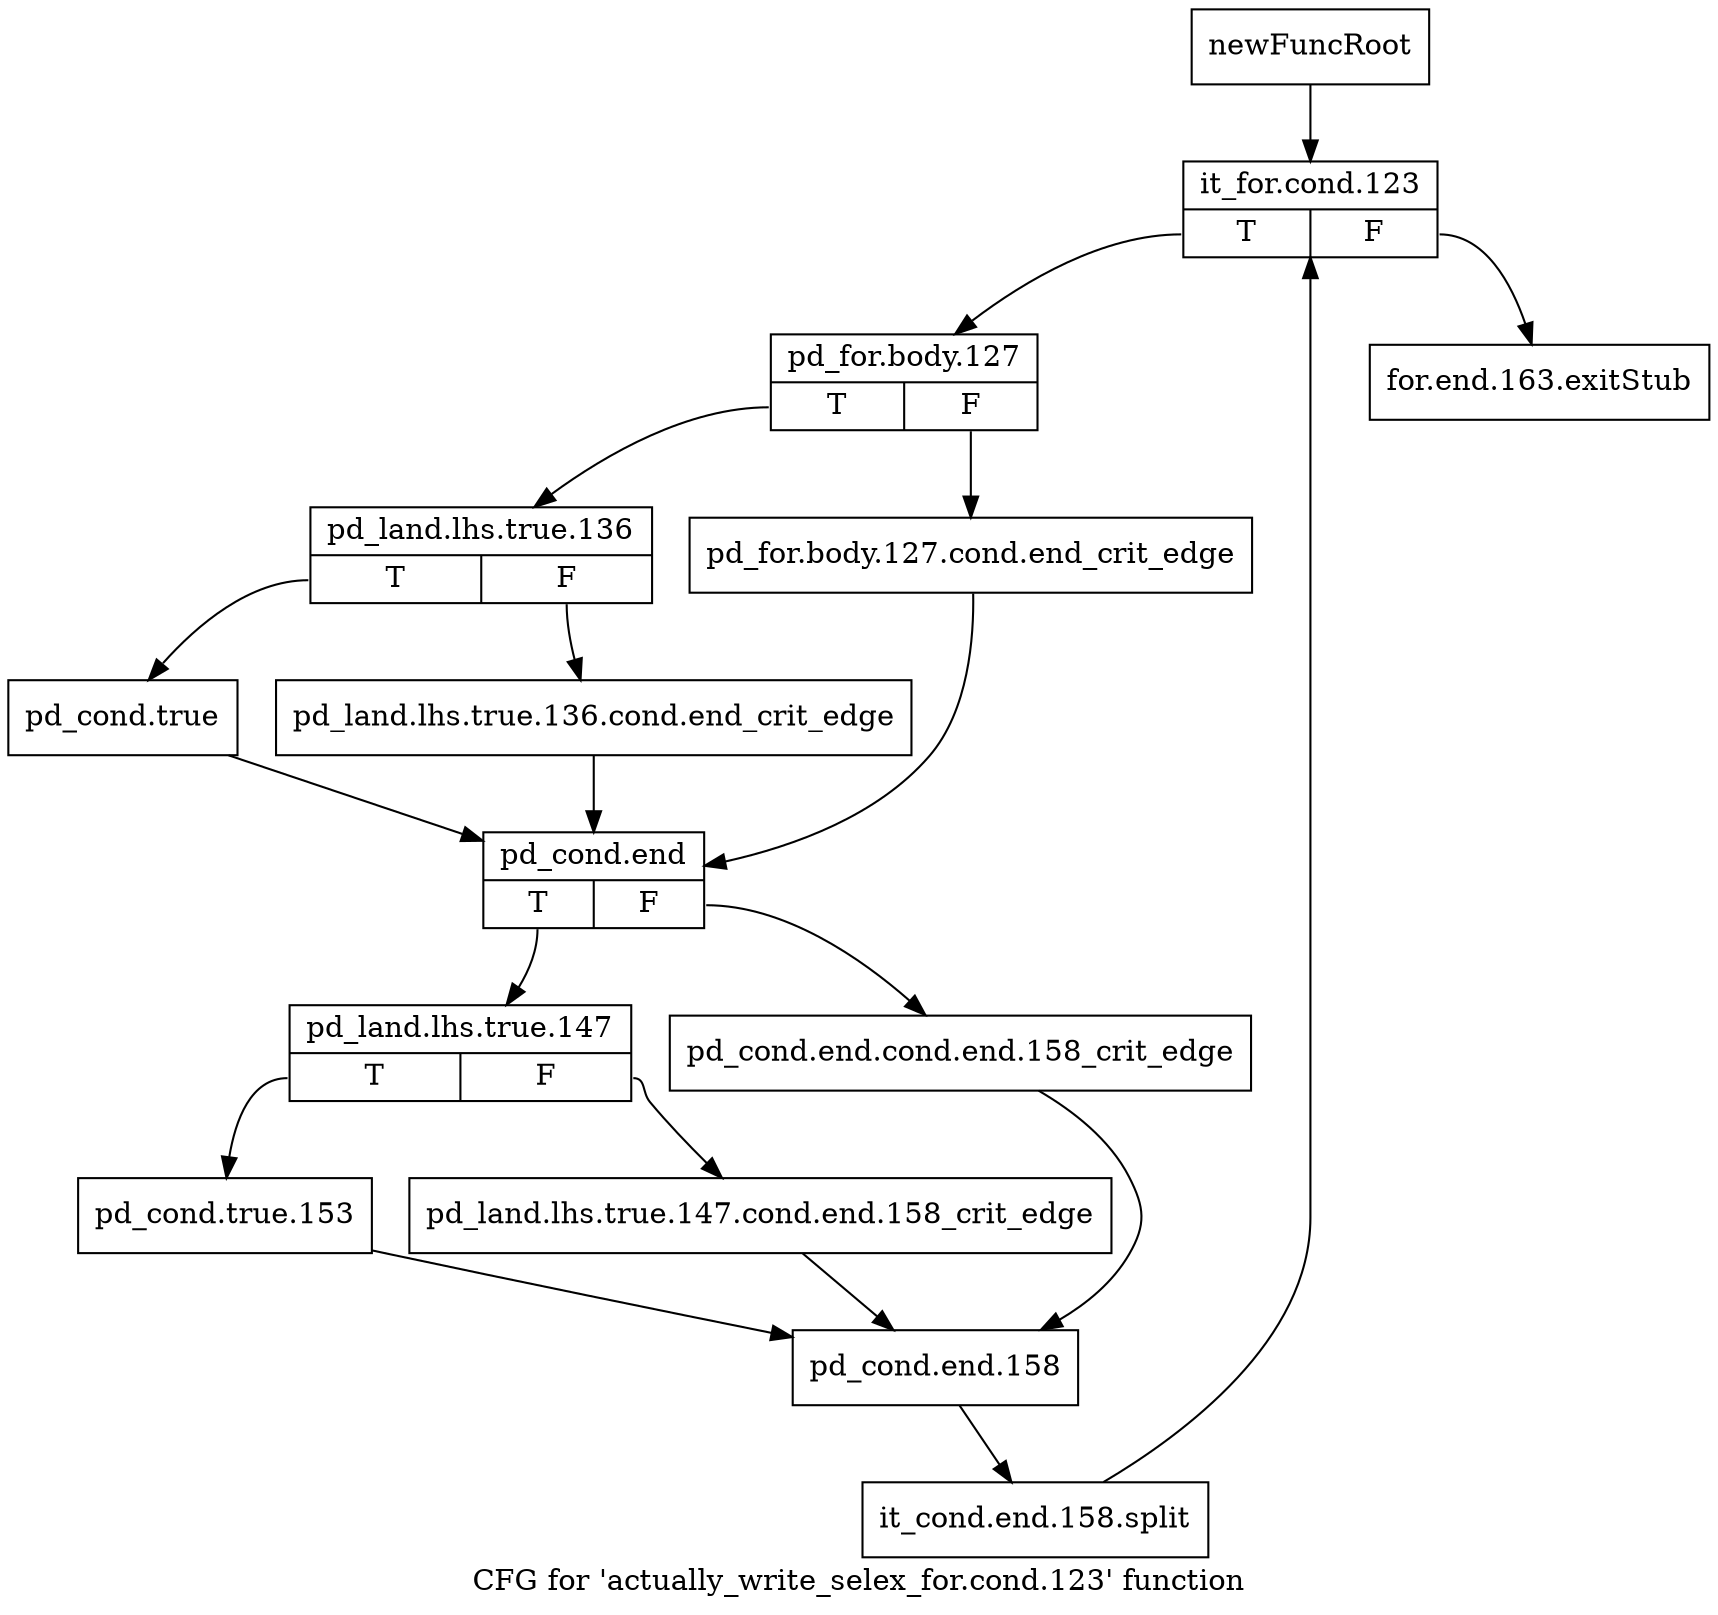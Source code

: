 digraph "CFG for 'actually_write_selex_for.cond.123' function" {
	label="CFG for 'actually_write_selex_for.cond.123' function";

	Node0x33f6b00 [shape=record,label="{newFuncRoot}"];
	Node0x33f6b00 -> Node0x33f6ba0;
	Node0x33f6b50 [shape=record,label="{for.end.163.exitStub}"];
	Node0x33f6ba0 [shape=record,label="{it_for.cond.123|{<s0>T|<s1>F}}"];
	Node0x33f6ba0:s0 -> Node0x33f6bf0;
	Node0x33f6ba0:s1 -> Node0x33f6b50;
	Node0x33f6bf0 [shape=record,label="{pd_for.body.127|{<s0>T|<s1>F}}"];
	Node0x33f6bf0:s0 -> Node0x33f6c90;
	Node0x33f6bf0:s1 -> Node0x33f6c40;
	Node0x33f6c40 [shape=record,label="{pd_for.body.127.cond.end_crit_edge}"];
	Node0x33f6c40 -> Node0x33f6d80;
	Node0x33f6c90 [shape=record,label="{pd_land.lhs.true.136|{<s0>T|<s1>F}}"];
	Node0x33f6c90:s0 -> Node0x33f6d30;
	Node0x33f6c90:s1 -> Node0x33f6ce0;
	Node0x33f6ce0 [shape=record,label="{pd_land.lhs.true.136.cond.end_crit_edge}"];
	Node0x33f6ce0 -> Node0x33f6d80;
	Node0x33f6d30 [shape=record,label="{pd_cond.true}"];
	Node0x33f6d30 -> Node0x33f6d80;
	Node0x33f6d80 [shape=record,label="{pd_cond.end|{<s0>T|<s1>F}}"];
	Node0x33f6d80:s0 -> Node0x33f6e20;
	Node0x33f6d80:s1 -> Node0x33f6dd0;
	Node0x33f6dd0 [shape=record,label="{pd_cond.end.cond.end.158_crit_edge}"];
	Node0x33f6dd0 -> Node0x33f8030;
	Node0x33f6e20 [shape=record,label="{pd_land.lhs.true.147|{<s0>T|<s1>F}}"];
	Node0x33f6e20:s0 -> Node0x33f6ec0;
	Node0x33f6e20:s1 -> Node0x33f6e70;
	Node0x33f6e70 [shape=record,label="{pd_land.lhs.true.147.cond.end.158_crit_edge}"];
	Node0x33f6e70 -> Node0x33f8030;
	Node0x33f6ec0 [shape=record,label="{pd_cond.true.153}"];
	Node0x33f6ec0 -> Node0x33f8030;
	Node0x33f8030 [shape=record,label="{pd_cond.end.158}"];
	Node0x33f8030 -> Node0x37037e0;
	Node0x37037e0 [shape=record,label="{it_cond.end.158.split}"];
	Node0x37037e0 -> Node0x33f6ba0;
}
